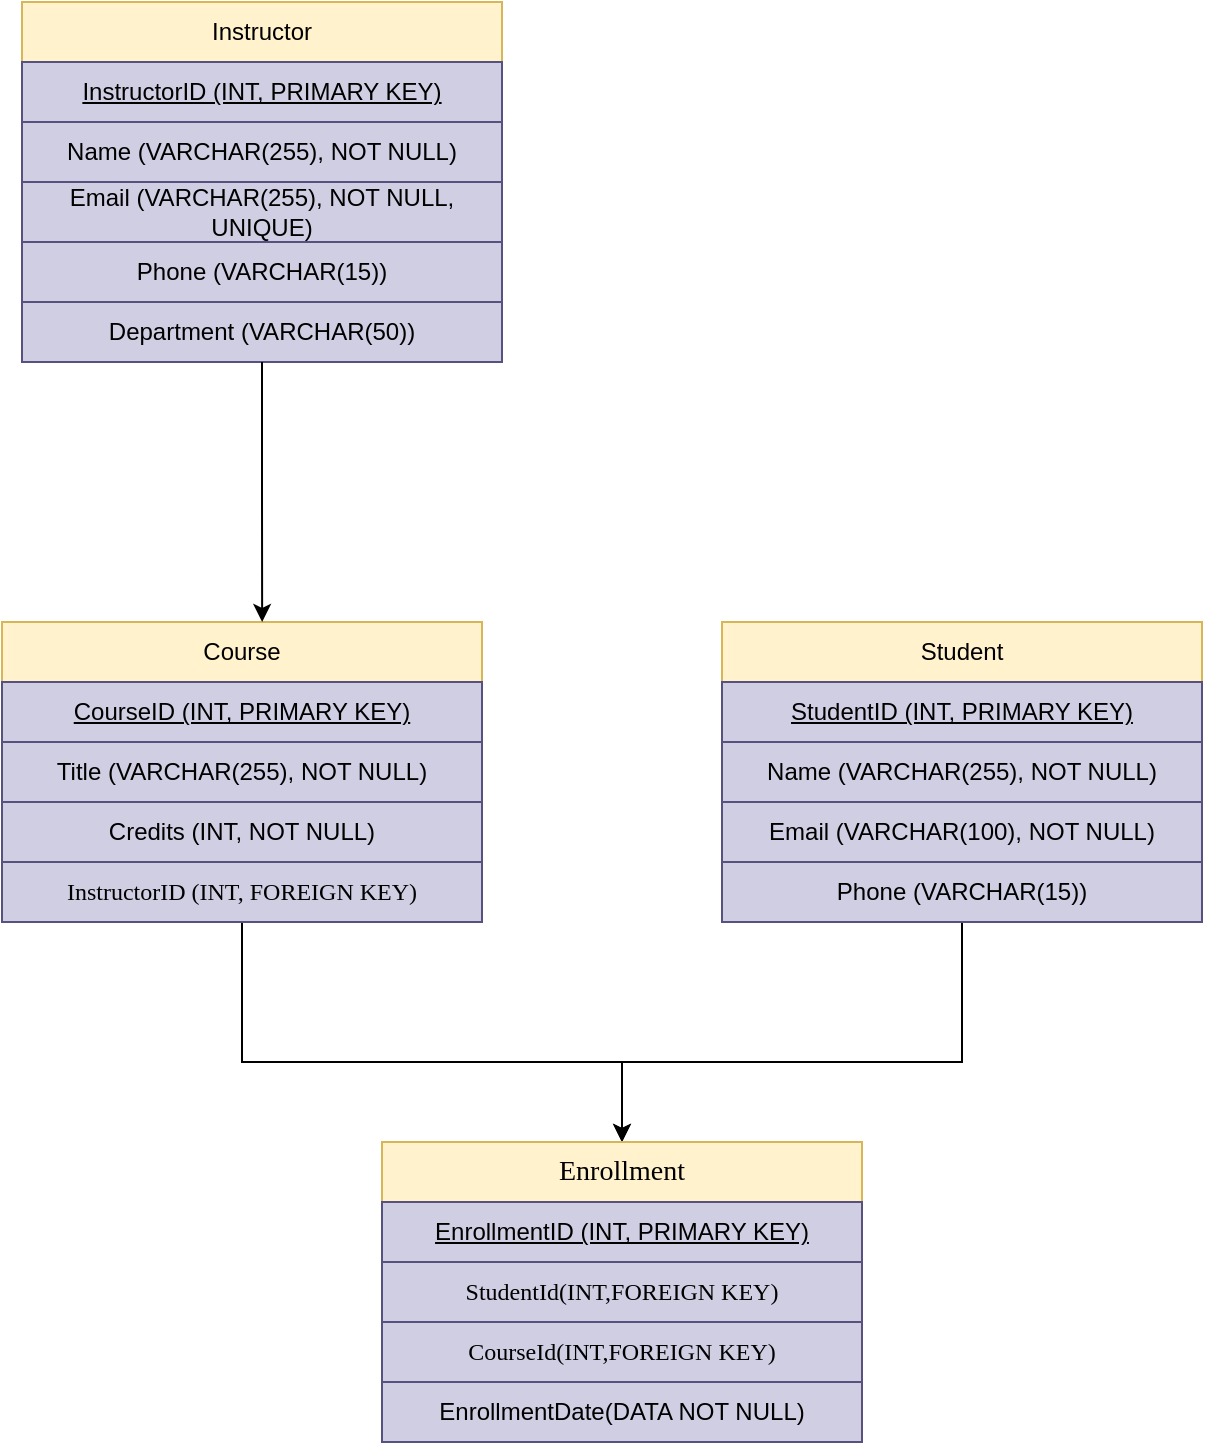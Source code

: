 <mxfile version="27.0.9">
  <diagram name="Page-1" id="8fFUJADkAodPI0ItwECS">
    <mxGraphModel dx="872" dy="529" grid="1" gridSize="10" guides="1" tooltips="1" connect="1" arrows="1" fold="1" page="1" pageScale="1" pageWidth="850" pageHeight="1100" math="0" shadow="0">
      <root>
        <mxCell id="0" />
        <mxCell id="1" parent="0" />
        <mxCell id="MTXAg_UgH765-Sw6SF0x-1" value="" style="rounded=0;whiteSpace=wrap;html=1;" vertex="1" parent="1">
          <mxGeometry x="50" y="70" width="240" height="180" as="geometry" />
        </mxCell>
        <mxCell id="MTXAg_UgH765-Sw6SF0x-2" value="Instructor" style="text;html=1;align=center;verticalAlign=middle;whiteSpace=wrap;rounded=0;strokeColor=#d6b656;fillColor=#fff2cc;" vertex="1" parent="1">
          <mxGeometry x="50" y="70" width="240" height="30" as="geometry" />
        </mxCell>
        <mxCell id="MTXAg_UgH765-Sw6SF0x-3" value="&lt;p style=&quot;white-space-collapse: preserve;&quot; dir=&quot;auto&quot;&gt;&lt;u&gt;InstructorID (INT, PRIMARY KEY)&lt;/u&gt;&lt;/p&gt;" style="text;html=1;align=center;verticalAlign=middle;whiteSpace=wrap;rounded=0;fillColor=#d0cee2;strokeColor=#56517e;" vertex="1" parent="1">
          <mxGeometry x="50" y="100" width="240" height="30" as="geometry" />
        </mxCell>
        <mxCell id="MTXAg_UgH765-Sw6SF0x-5" value="&lt;p style=&quot;white-space-collapse: preserve;&quot; dir=&quot;auto&quot;&gt;Name (VARCHAR(255), NOT NULL)&lt;/p&gt;" style="text;html=1;align=center;verticalAlign=middle;whiteSpace=wrap;rounded=0;fillColor=#d0cee2;strokeColor=#56517e;" vertex="1" parent="1">
          <mxGeometry x="50" y="130" width="240" height="30" as="geometry" />
        </mxCell>
        <mxCell id="MTXAg_UgH765-Sw6SF0x-6" value="&lt;p style=&quot;white-space-collapse: preserve;&quot; dir=&quot;auto&quot;&gt;Email (VARCHAR(255), NOT NULL, UNIQUE)&lt;/p&gt;" style="text;html=1;align=center;verticalAlign=middle;whiteSpace=wrap;rounded=0;fillColor=#d0cee2;strokeColor=#56517e;" vertex="1" parent="1">
          <mxGeometry x="50" y="160" width="240" height="30" as="geometry" />
        </mxCell>
        <mxCell id="MTXAg_UgH765-Sw6SF0x-7" value="&lt;p style=&quot;white-space-collapse: preserve;&quot; dir=&quot;auto&quot;&gt;Phone (VARCHAR(15))&lt;/p&gt;" style="text;html=1;align=center;verticalAlign=middle;whiteSpace=wrap;rounded=0;fillColor=#d0cee2;strokeColor=#56517e;" vertex="1" parent="1">
          <mxGeometry x="50" y="190" width="240" height="30" as="geometry" />
        </mxCell>
        <mxCell id="MTXAg_UgH765-Sw6SF0x-8" value="&lt;p style=&quot;white-space-collapse: preserve;&quot; dir=&quot;auto&quot;&gt;Department (VARCHAR(50))&lt;/p&gt;" style="text;html=1;align=center;verticalAlign=middle;whiteSpace=wrap;rounded=0;fillColor=#d0cee2;strokeColor=#56517e;" vertex="1" parent="1">
          <mxGeometry x="50" y="220" width="240" height="30" as="geometry" />
        </mxCell>
        <mxCell id="MTXAg_UgH765-Sw6SF0x-13" value="" style="rounded=0;whiteSpace=wrap;html=1;" vertex="1" parent="1">
          <mxGeometry x="40" y="380" width="240" height="150" as="geometry" />
        </mxCell>
        <mxCell id="MTXAg_UgH765-Sw6SF0x-14" value="&lt;p style=&quot;white-space-collapse: preserve;&quot; dir=&quot;auto&quot;&gt;Course&lt;/p&gt;" style="text;html=1;align=center;verticalAlign=middle;whiteSpace=wrap;rounded=0;strokeColor=#d6b656;fillColor=#fff2cc;" vertex="1" parent="1">
          <mxGeometry x="40" y="380" width="240" height="30" as="geometry" />
        </mxCell>
        <mxCell id="MTXAg_UgH765-Sw6SF0x-15" value="&lt;p style=&quot;white-space-collapse: preserve;&quot; dir=&quot;auto&quot;&gt;&lt;u&gt;CourseID (INT, PRIMARY KEY)&lt;/u&gt;&lt;/p&gt;" style="text;html=1;align=center;verticalAlign=middle;whiteSpace=wrap;rounded=0;fillColor=#d0cee2;strokeColor=#56517e;" vertex="1" parent="1">
          <mxGeometry x="40" y="410" width="240" height="30" as="geometry" />
        </mxCell>
        <mxCell id="MTXAg_UgH765-Sw6SF0x-16" value="&lt;p style=&quot;white-space-collapse: preserve;&quot; dir=&quot;auto&quot;&gt;Title (VARCHAR(255), NOT NULL)&lt;/p&gt;" style="text;html=1;align=center;verticalAlign=middle;whiteSpace=wrap;rounded=0;fillColor=#d0cee2;strokeColor=#56517e;" vertex="1" parent="1">
          <mxGeometry x="40" y="440" width="240" height="30" as="geometry" />
        </mxCell>
        <mxCell id="MTXAg_UgH765-Sw6SF0x-17" value="&lt;p style=&quot;white-space-collapse: preserve;&quot; dir=&quot;auto&quot;&gt;Credits (INT, NOT NULL)&lt;/p&gt;" style="text;html=1;align=center;verticalAlign=middle;whiteSpace=wrap;rounded=0;fillColor=#d0cee2;strokeColor=#56517e;" vertex="1" parent="1">
          <mxGeometry x="40" y="470" width="240" height="30" as="geometry" />
        </mxCell>
        <mxCell id="MTXAg_UgH765-Sw6SF0x-39" style="edgeStyle=orthogonalEdgeStyle;rounded=0;orthogonalLoop=1;jettySize=auto;html=1;entryX=0.5;entryY=0;entryDx=0;entryDy=0;" edge="1" parent="1" source="MTXAg_UgH765-Sw6SF0x-19" target="MTXAg_UgH765-Sw6SF0x-33">
          <mxGeometry relative="1" as="geometry">
            <Array as="points">
              <mxPoint x="160" y="600" />
              <mxPoint x="350" y="600" />
            </Array>
          </mxGeometry>
        </mxCell>
        <mxCell id="MTXAg_UgH765-Sw6SF0x-19" value="&lt;p style=&quot;white-space-collapse: preserve;&quot; dir=&quot;auto&quot;&gt;&lt;font face=&quot;italic&quot;&gt;InstructorID (INT, FOREIGN KEY)&lt;/font&gt;&lt;/p&gt;" style="text;html=1;align=center;verticalAlign=middle;whiteSpace=wrap;rounded=0;fillColor=#d0cee2;strokeColor=#56517e;" vertex="1" parent="1">
          <mxGeometry x="40" y="500" width="240" height="30" as="geometry" />
        </mxCell>
        <mxCell id="MTXAg_UgH765-Sw6SF0x-24" style="edgeStyle=orthogonalEdgeStyle;rounded=0;orthogonalLoop=1;jettySize=auto;html=1;entryX=0.542;entryY=0;entryDx=0;entryDy=0;entryPerimeter=0;" edge="1" parent="1" source="MTXAg_UgH765-Sw6SF0x-8" target="MTXAg_UgH765-Sw6SF0x-14">
          <mxGeometry relative="1" as="geometry" />
        </mxCell>
        <mxCell id="MTXAg_UgH765-Sw6SF0x-25" value="" style="rounded=0;whiteSpace=wrap;html=1;" vertex="1" parent="1">
          <mxGeometry x="400" y="380" width="240" height="150" as="geometry" />
        </mxCell>
        <mxCell id="MTXAg_UgH765-Sw6SF0x-26" value="&lt;p style=&quot;white-space-collapse: preserve;&quot; dir=&quot;auto&quot;&gt;Student&lt;/p&gt;" style="text;html=1;align=center;verticalAlign=middle;whiteSpace=wrap;rounded=0;strokeColor=#d6b656;fillColor=#fff2cc;" vertex="1" parent="1">
          <mxGeometry x="400" y="380" width="240" height="30" as="geometry" />
        </mxCell>
        <mxCell id="MTXAg_UgH765-Sw6SF0x-27" value="&lt;p style=&quot;white-space-collapse: preserve;&quot; dir=&quot;auto&quot;&gt;&lt;u&gt;StudentID (INT, PRIMARY KEY)&lt;/u&gt;&lt;/p&gt;" style="text;html=1;align=center;verticalAlign=middle;whiteSpace=wrap;rounded=0;fillColor=#d0cee2;strokeColor=#56517e;" vertex="1" parent="1">
          <mxGeometry x="400" y="410" width="240" height="30" as="geometry" />
        </mxCell>
        <mxCell id="MTXAg_UgH765-Sw6SF0x-28" value="&lt;p style=&quot;white-space-collapse: preserve;&quot; dir=&quot;auto&quot;&gt;Name (VARCHAR(255), NOT NULL)&lt;/p&gt;" style="text;html=1;align=center;verticalAlign=middle;whiteSpace=wrap;rounded=0;fillColor=#d0cee2;strokeColor=#56517e;" vertex="1" parent="1">
          <mxGeometry x="400" y="440" width="240" height="30" as="geometry" />
        </mxCell>
        <mxCell id="MTXAg_UgH765-Sw6SF0x-29" value="&lt;p style=&quot;white-space-collapse: preserve;&quot; dir=&quot;auto&quot;&gt;Email (VARCHAR(100), NOT NULL)&lt;/p&gt;" style="text;html=1;align=center;verticalAlign=middle;whiteSpace=wrap;rounded=0;fillColor=#d0cee2;strokeColor=#56517e;" vertex="1" parent="1">
          <mxGeometry x="400" y="470" width="240" height="30" as="geometry" />
        </mxCell>
        <mxCell id="MTXAg_UgH765-Sw6SF0x-42" style="edgeStyle=orthogonalEdgeStyle;rounded=0;orthogonalLoop=1;jettySize=auto;html=1;exitX=0.5;exitY=1;exitDx=0;exitDy=0;entryX=0.5;entryY=0;entryDx=0;entryDy=0;" edge="1" parent="1" source="MTXAg_UgH765-Sw6SF0x-30" target="MTXAg_UgH765-Sw6SF0x-33">
          <mxGeometry relative="1" as="geometry">
            <mxPoint x="520" y="560" as="targetPoint" />
            <Array as="points">
              <mxPoint x="520" y="600" />
              <mxPoint x="350" y="600" />
            </Array>
          </mxGeometry>
        </mxCell>
        <mxCell id="MTXAg_UgH765-Sw6SF0x-30" value="&lt;p style=&quot;white-space-collapse: preserve;&quot; dir=&quot;auto&quot;&gt;Phone (VARCHAR(15))&lt;/p&gt;" style="text;html=1;align=center;verticalAlign=middle;whiteSpace=wrap;rounded=0;fillColor=#d0cee2;strokeColor=#56517e;" vertex="1" parent="1">
          <mxGeometry x="400" y="500" width="240" height="30" as="geometry" />
        </mxCell>
        <mxCell id="MTXAg_UgH765-Sw6SF0x-32" value="" style="rounded=0;whiteSpace=wrap;html=1;" vertex="1" parent="1">
          <mxGeometry x="230" y="640" width="240" height="150" as="geometry" />
        </mxCell>
        <mxCell id="MTXAg_UgH765-Sw6SF0x-33" value="&lt;p style=&quot;white-space-collapse: preserve;&quot; dir=&quot;auto&quot;&gt;&lt;span style=&quot;font-family: Times, serif; font-size: 14px; text-align: start; white-space: nowrap;&quot;&gt;Enrollment&lt;/span&gt;&lt;/p&gt;" style="text;html=1;align=center;verticalAlign=middle;whiteSpace=wrap;rounded=0;strokeColor=#d6b656;fillColor=#fff2cc;" vertex="1" parent="1">
          <mxGeometry x="230" y="640" width="240" height="30" as="geometry" />
        </mxCell>
        <mxCell id="MTXAg_UgH765-Sw6SF0x-34" value="&lt;p style=&quot;white-space-collapse: preserve;&quot; dir=&quot;auto&quot;&gt;&lt;u&gt;EnrollmentID (INT, PRIMARY KEY)&lt;/u&gt;&lt;/p&gt;" style="text;html=1;align=center;verticalAlign=middle;whiteSpace=wrap;rounded=0;fillColor=#d0cee2;strokeColor=#56517e;" vertex="1" parent="1">
          <mxGeometry x="230" y="670" width="240" height="30" as="geometry" />
        </mxCell>
        <mxCell id="MTXAg_UgH765-Sw6SF0x-35" value="&lt;p style=&quot;white-space-collapse: preserve;&quot; dir=&quot;auto&quot;&gt;&lt;font face=&quot;italic&quot;&gt;StudentId(INT,FOREIGN KEY)&lt;/font&gt;&lt;/p&gt;" style="text;html=1;align=center;verticalAlign=middle;whiteSpace=wrap;rounded=0;fillColor=#d0cee2;strokeColor=#56517e;" vertex="1" parent="1">
          <mxGeometry x="230" y="700" width="240" height="30" as="geometry" />
        </mxCell>
        <mxCell id="MTXAg_UgH765-Sw6SF0x-36" value="&lt;p style=&quot;white-space-collapse: preserve;&quot; dir=&quot;auto&quot;&gt;&lt;font face=&quot;italic&quot;&gt;CourseId(INT,FOREIGN KEY)&lt;/font&gt;&lt;/p&gt;" style="text;html=1;align=center;verticalAlign=middle;whiteSpace=wrap;rounded=0;fillColor=#d0cee2;strokeColor=#56517e;" vertex="1" parent="1">
          <mxGeometry x="230" y="730" width="240" height="30" as="geometry" />
        </mxCell>
        <mxCell id="MTXAg_UgH765-Sw6SF0x-37" value="&lt;p style=&quot;white-space-collapse: preserve;&quot; dir=&quot;auto&quot;&gt;EnrollmentDate(DATA NOT NULL)&lt;/p&gt;" style="text;html=1;align=center;verticalAlign=middle;whiteSpace=wrap;rounded=0;fillColor=#d0cee2;strokeColor=#56517e;" vertex="1" parent="1">
          <mxGeometry x="230" y="760" width="240" height="30" as="geometry" />
        </mxCell>
      </root>
    </mxGraphModel>
  </diagram>
</mxfile>
